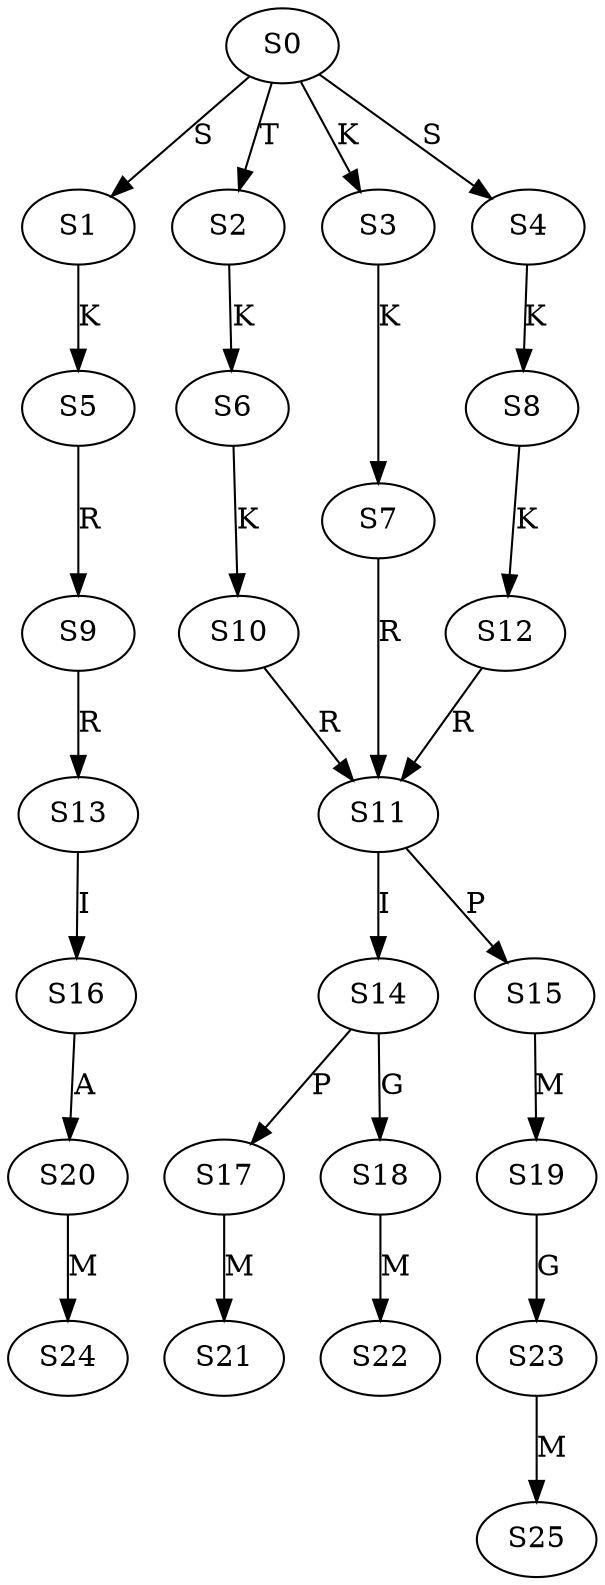 strict digraph  {
	S0 -> S1 [ label = S ];
	S0 -> S2 [ label = T ];
	S0 -> S3 [ label = K ];
	S0 -> S4 [ label = S ];
	S1 -> S5 [ label = K ];
	S2 -> S6 [ label = K ];
	S3 -> S7 [ label = K ];
	S4 -> S8 [ label = K ];
	S5 -> S9 [ label = R ];
	S6 -> S10 [ label = K ];
	S7 -> S11 [ label = R ];
	S8 -> S12 [ label = K ];
	S9 -> S13 [ label = R ];
	S10 -> S11 [ label = R ];
	S11 -> S14 [ label = I ];
	S11 -> S15 [ label = P ];
	S12 -> S11 [ label = R ];
	S13 -> S16 [ label = I ];
	S14 -> S17 [ label = P ];
	S14 -> S18 [ label = G ];
	S15 -> S19 [ label = M ];
	S16 -> S20 [ label = A ];
	S17 -> S21 [ label = M ];
	S18 -> S22 [ label = M ];
	S19 -> S23 [ label = G ];
	S20 -> S24 [ label = M ];
	S23 -> S25 [ label = M ];
}
